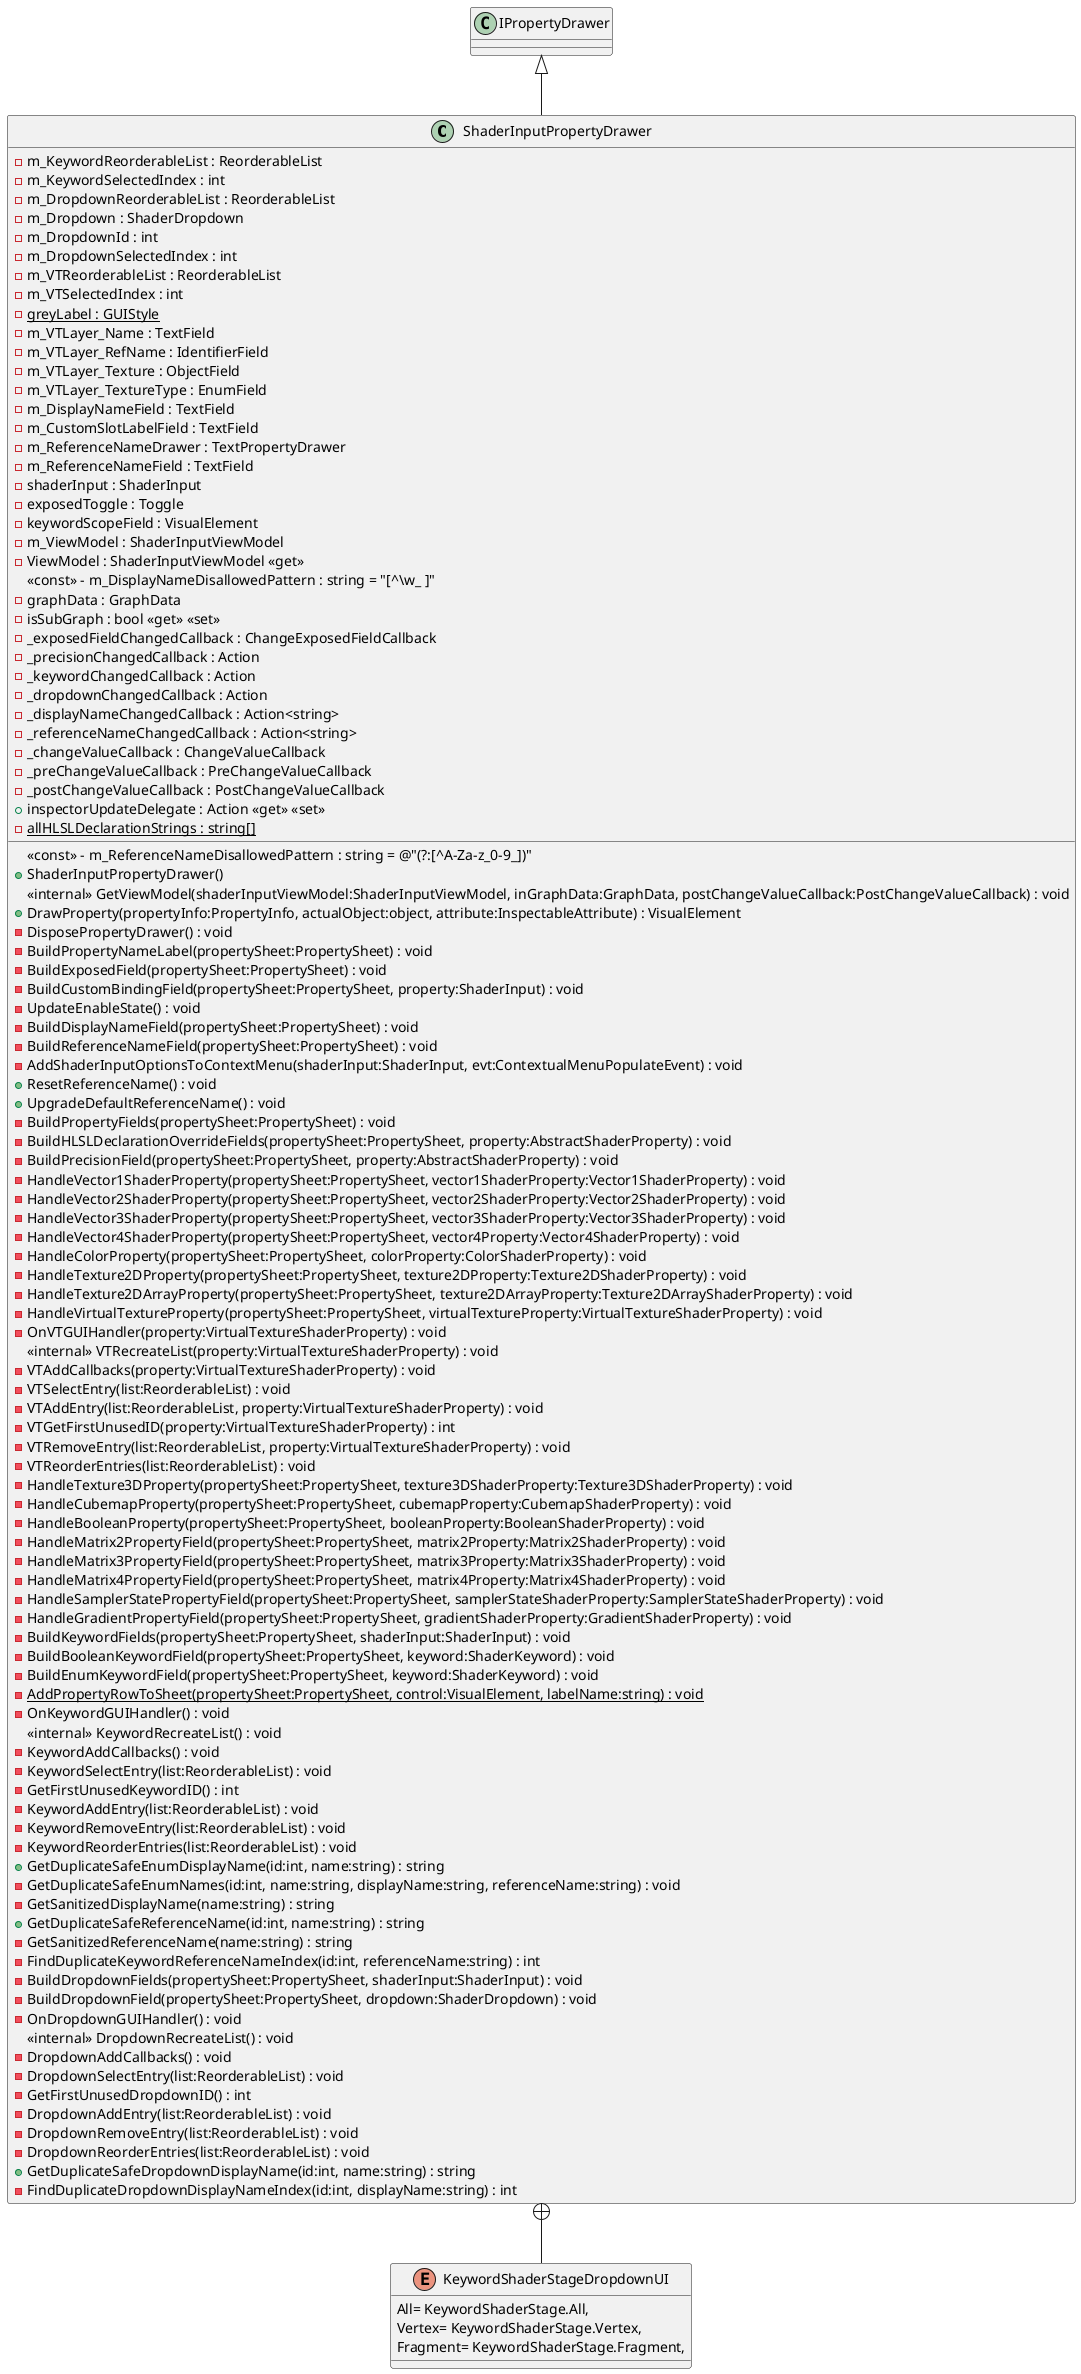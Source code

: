 @startuml
class ShaderInputPropertyDrawer {
    - m_KeywordReorderableList : ReorderableList
    - m_KeywordSelectedIndex : int
    - m_DropdownReorderableList : ReorderableList
    - m_Dropdown : ShaderDropdown
    - m_DropdownId : int
    - m_DropdownSelectedIndex : int
    - m_VTReorderableList : ReorderableList
    - m_VTSelectedIndex : int
    - {static} greyLabel : GUIStyle
    - m_VTLayer_Name : TextField
    - m_VTLayer_RefName : IdentifierField
    - m_VTLayer_Texture : ObjectField
    - m_VTLayer_TextureType : EnumField
    - m_DisplayNameField : TextField
    - m_CustomSlotLabelField : TextField
    - m_ReferenceNameDrawer : TextPropertyDrawer
    - m_ReferenceNameField : TextField
    - shaderInput : ShaderInput
    - exposedToggle : Toggle
    - keywordScopeField : VisualElement
    - m_ViewModel : ShaderInputViewModel
    - ViewModel : ShaderInputViewModel <<get>>
    <<const>> - m_DisplayNameDisallowedPattern : string = "[^\\w_ ]"
    <<const>> - m_ReferenceNameDisallowedPattern : string = @"(?:[^A-Za-z_0-9_])"
    + ShaderInputPropertyDrawer()
    - graphData : GraphData
    - isSubGraph : bool <<get>> <<set>>
    - _exposedFieldChangedCallback : ChangeExposedFieldCallback
    - _precisionChangedCallback : Action
    - _keywordChangedCallback : Action
    - _dropdownChangedCallback : Action
    - _displayNameChangedCallback : Action<string>
    - _referenceNameChangedCallback : Action<string>
    - _changeValueCallback : ChangeValueCallback
    - _preChangeValueCallback : PreChangeValueCallback
    - _postChangeValueCallback : PostChangeValueCallback
    <<internal>> GetViewModel(shaderInputViewModel:ShaderInputViewModel, inGraphData:GraphData, postChangeValueCallback:PostChangeValueCallback) : void
    + inspectorUpdateDelegate : Action <<get>> <<set>>
    + DrawProperty(propertyInfo:PropertyInfo, actualObject:object, attribute:InspectableAttribute) : VisualElement
    - DisposePropertyDrawer() : void
    - BuildPropertyNameLabel(propertySheet:PropertySheet) : void
    - BuildExposedField(propertySheet:PropertySheet) : void
    - BuildCustomBindingField(propertySheet:PropertySheet, property:ShaderInput) : void
    - UpdateEnableState() : void
    - BuildDisplayNameField(propertySheet:PropertySheet) : void
    - BuildReferenceNameField(propertySheet:PropertySheet) : void
    - AddShaderInputOptionsToContextMenu(shaderInput:ShaderInput, evt:ContextualMenuPopulateEvent) : void
    + ResetReferenceName() : void
    + UpgradeDefaultReferenceName() : void
    - BuildPropertyFields(propertySheet:PropertySheet) : void
    {static} - allHLSLDeclarationStrings : string[]
    - BuildHLSLDeclarationOverrideFields(propertySheet:PropertySheet, property:AbstractShaderProperty) : void
    - BuildPrecisionField(propertySheet:PropertySheet, property:AbstractShaderProperty) : void
    - HandleVector1ShaderProperty(propertySheet:PropertySheet, vector1ShaderProperty:Vector1ShaderProperty) : void
    - HandleVector2ShaderProperty(propertySheet:PropertySheet, vector2ShaderProperty:Vector2ShaderProperty) : void
    - HandleVector3ShaderProperty(propertySheet:PropertySheet, vector3ShaderProperty:Vector3ShaderProperty) : void
    - HandleVector4ShaderProperty(propertySheet:PropertySheet, vector4Property:Vector4ShaderProperty) : void
    - HandleColorProperty(propertySheet:PropertySheet, colorProperty:ColorShaderProperty) : void
    - HandleTexture2DProperty(propertySheet:PropertySheet, texture2DProperty:Texture2DShaderProperty) : void
    - HandleTexture2DArrayProperty(propertySheet:PropertySheet, texture2DArrayProperty:Texture2DArrayShaderProperty) : void
    - HandleVirtualTextureProperty(propertySheet:PropertySheet, virtualTextureProperty:VirtualTextureShaderProperty) : void
    - OnVTGUIHandler(property:VirtualTextureShaderProperty) : void
    <<internal>> VTRecreateList(property:VirtualTextureShaderProperty) : void
    - VTAddCallbacks(property:VirtualTextureShaderProperty) : void
    - VTSelectEntry(list:ReorderableList) : void
    - VTAddEntry(list:ReorderableList, property:VirtualTextureShaderProperty) : void
    - VTGetFirstUnusedID(property:VirtualTextureShaderProperty) : int
    - VTRemoveEntry(list:ReorderableList, property:VirtualTextureShaderProperty) : void
    - VTReorderEntries(list:ReorderableList) : void
    - HandleTexture3DProperty(propertySheet:PropertySheet, texture3DShaderProperty:Texture3DShaderProperty) : void
    - HandleCubemapProperty(propertySheet:PropertySheet, cubemapProperty:CubemapShaderProperty) : void
    - HandleBooleanProperty(propertySheet:PropertySheet, booleanProperty:BooleanShaderProperty) : void
    - HandleMatrix2PropertyField(propertySheet:PropertySheet, matrix2Property:Matrix2ShaderProperty) : void
    - HandleMatrix3PropertyField(propertySheet:PropertySheet, matrix3Property:Matrix3ShaderProperty) : void
    - HandleMatrix4PropertyField(propertySheet:PropertySheet, matrix4Property:Matrix4ShaderProperty) : void
    - HandleSamplerStatePropertyField(propertySheet:PropertySheet, samplerStateShaderProperty:SamplerStateShaderProperty) : void
    - HandleGradientPropertyField(propertySheet:PropertySheet, gradientShaderProperty:GradientShaderProperty) : void
    - BuildKeywordFields(propertySheet:PropertySheet, shaderInput:ShaderInput) : void
    - BuildBooleanKeywordField(propertySheet:PropertySheet, keyword:ShaderKeyword) : void
    - BuildEnumKeywordField(propertySheet:PropertySheet, keyword:ShaderKeyword) : void
    {static} - AddPropertyRowToSheet(propertySheet:PropertySheet, control:VisualElement, labelName:string) : void
    - OnKeywordGUIHandler() : void
    <<internal>> KeywordRecreateList() : void
    - KeywordAddCallbacks() : void
    - KeywordSelectEntry(list:ReorderableList) : void
    - GetFirstUnusedKeywordID() : int
    - KeywordAddEntry(list:ReorderableList) : void
    - KeywordRemoveEntry(list:ReorderableList) : void
    - KeywordReorderEntries(list:ReorderableList) : void
    + GetDuplicateSafeEnumDisplayName(id:int, name:string) : string
    - GetDuplicateSafeEnumNames(id:int, name:string, displayName:string, referenceName:string) : void
    - GetSanitizedDisplayName(name:string) : string
    + GetDuplicateSafeReferenceName(id:int, name:string) : string
    - GetSanitizedReferenceName(name:string) : string
    - FindDuplicateKeywordReferenceNameIndex(id:int, referenceName:string) : int
    - BuildDropdownFields(propertySheet:PropertySheet, shaderInput:ShaderInput) : void
    - BuildDropdownField(propertySheet:PropertySheet, dropdown:ShaderDropdown) : void
    - OnDropdownGUIHandler() : void
    <<internal>> DropdownRecreateList() : void
    - DropdownAddCallbacks() : void
    - DropdownSelectEntry(list:ReorderableList) : void
    - GetFirstUnusedDropdownID() : int
    - DropdownAddEntry(list:ReorderableList) : void
    - DropdownRemoveEntry(list:ReorderableList) : void
    - DropdownReorderEntries(list:ReorderableList) : void
    + GetDuplicateSafeDropdownDisplayName(id:int, name:string) : string
    - FindDuplicateDropdownDisplayNameIndex(id:int, displayName:string) : int
}
enum KeywordShaderStageDropdownUI {
    All= KeywordShaderStage.All,
    Vertex= KeywordShaderStage.Vertex,
    Fragment= KeywordShaderStage.Fragment,
}
IPropertyDrawer <|-- ShaderInputPropertyDrawer
ShaderInputPropertyDrawer +-- KeywordShaderStageDropdownUI
@enduml

